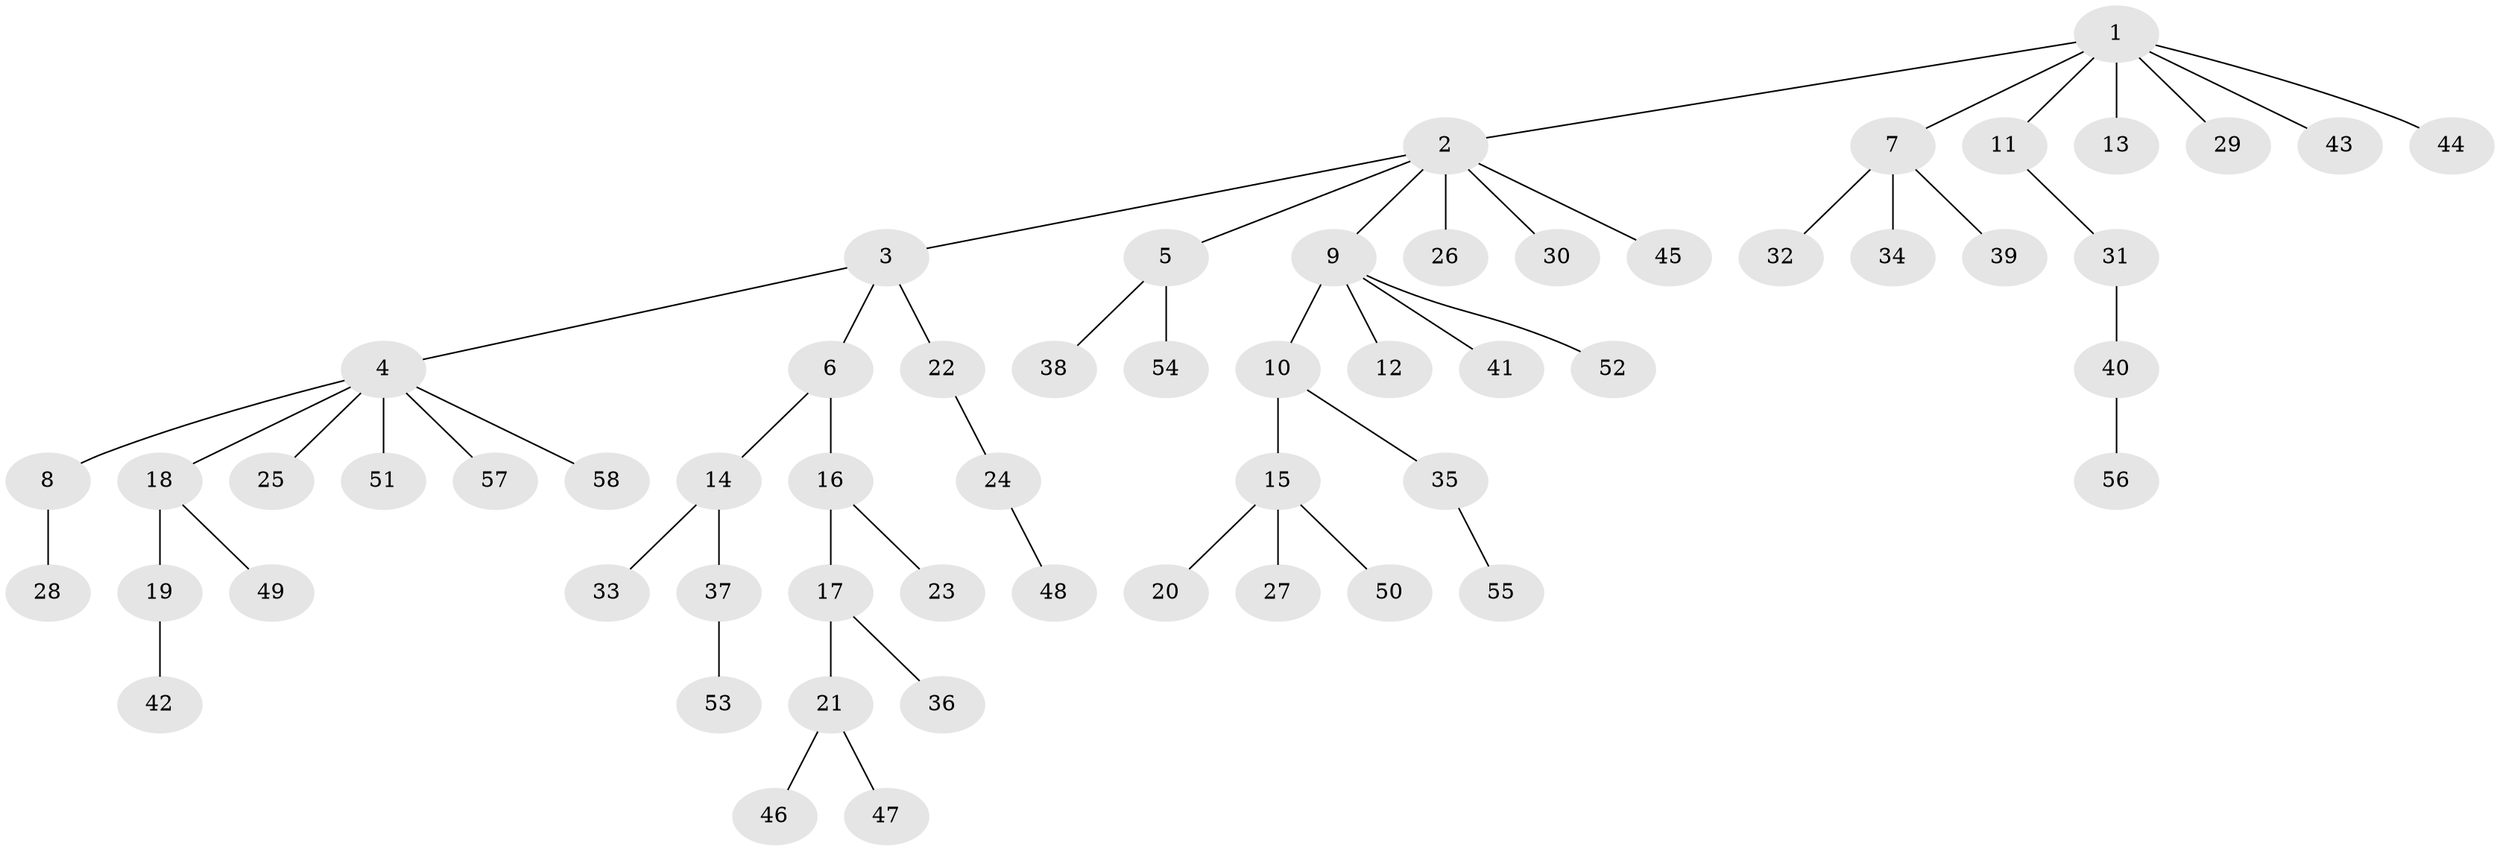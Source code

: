 // Generated by graph-tools (version 1.1) at 2025/02/03/09/25 03:02:16]
// undirected, 58 vertices, 57 edges
graph export_dot {
graph [start="1"]
  node [color=gray90,style=filled];
  1;
  2;
  3;
  4;
  5;
  6;
  7;
  8;
  9;
  10;
  11;
  12;
  13;
  14;
  15;
  16;
  17;
  18;
  19;
  20;
  21;
  22;
  23;
  24;
  25;
  26;
  27;
  28;
  29;
  30;
  31;
  32;
  33;
  34;
  35;
  36;
  37;
  38;
  39;
  40;
  41;
  42;
  43;
  44;
  45;
  46;
  47;
  48;
  49;
  50;
  51;
  52;
  53;
  54;
  55;
  56;
  57;
  58;
  1 -- 2;
  1 -- 7;
  1 -- 11;
  1 -- 13;
  1 -- 29;
  1 -- 43;
  1 -- 44;
  2 -- 3;
  2 -- 5;
  2 -- 9;
  2 -- 26;
  2 -- 30;
  2 -- 45;
  3 -- 4;
  3 -- 6;
  3 -- 22;
  4 -- 8;
  4 -- 18;
  4 -- 25;
  4 -- 51;
  4 -- 57;
  4 -- 58;
  5 -- 38;
  5 -- 54;
  6 -- 14;
  6 -- 16;
  7 -- 32;
  7 -- 34;
  7 -- 39;
  8 -- 28;
  9 -- 10;
  9 -- 12;
  9 -- 41;
  9 -- 52;
  10 -- 15;
  10 -- 35;
  11 -- 31;
  14 -- 33;
  14 -- 37;
  15 -- 20;
  15 -- 27;
  15 -- 50;
  16 -- 17;
  16 -- 23;
  17 -- 21;
  17 -- 36;
  18 -- 19;
  18 -- 49;
  19 -- 42;
  21 -- 46;
  21 -- 47;
  22 -- 24;
  24 -- 48;
  31 -- 40;
  35 -- 55;
  37 -- 53;
  40 -- 56;
}
